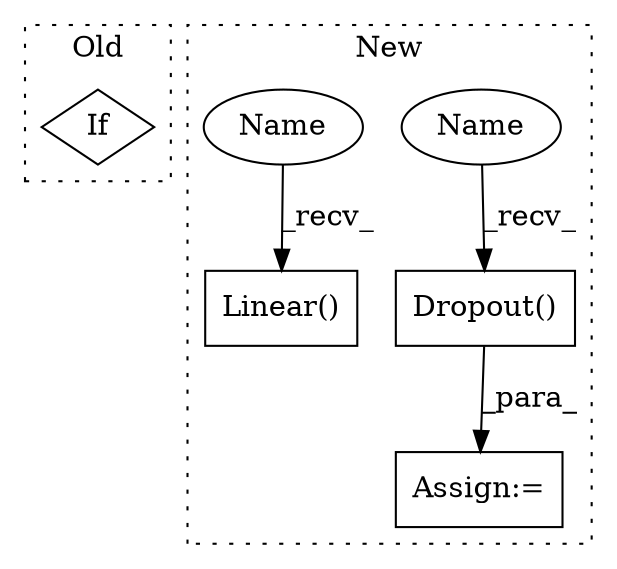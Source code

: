 digraph G {
subgraph cluster0 {
1 [label="If" a="96" s="1869,1932" l="3,14" shape="diamond"];
label = "Old";
style="dotted";
}
subgraph cluster1 {
2 [label="Dropout()" a="75" s="2323,2352" l="11,1" shape="box"];
3 [label="Assign:=" a="68" s="2320" l="3" shape="box"];
4 [label="Linear()" a="75" s="2384,2452" l="10,13" shape="box"];
5 [label="Name" a="87" s="2323" l="2" shape="ellipse"];
6 [label="Name" a="87" s="2384" l="2" shape="ellipse"];
label = "New";
style="dotted";
}
2 -> 3 [label="_para_"];
5 -> 2 [label="_recv_"];
6 -> 4 [label="_recv_"];
}
